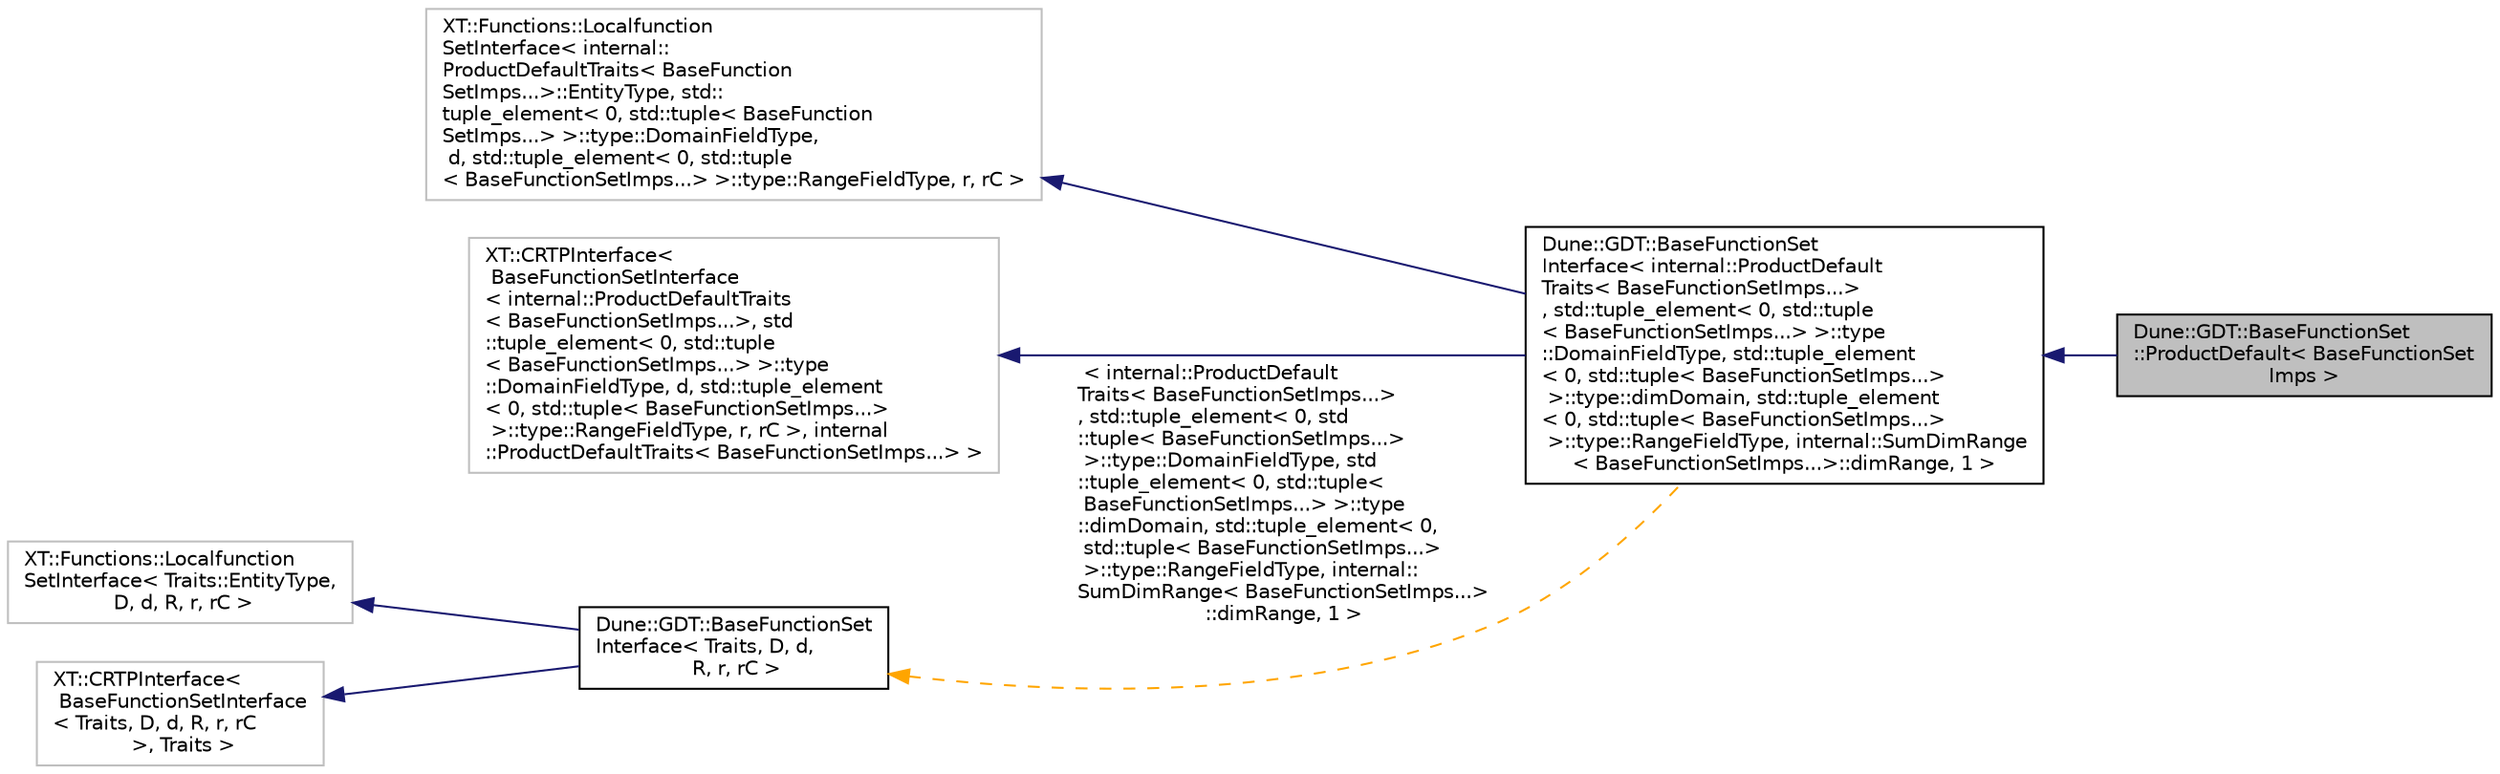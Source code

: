 digraph "Dune::GDT::BaseFunctionSet::ProductDefault&lt; BaseFunctionSetImps &gt;"
{
  edge [fontname="Helvetica",fontsize="10",labelfontname="Helvetica",labelfontsize="10"];
  node [fontname="Helvetica",fontsize="10",shape=record];
  rankdir="LR";
  Node1 [label="Dune::GDT::BaseFunctionSet\l::ProductDefault\< BaseFunctionSet\lImps \>",height=0.2,width=0.4,color="black", fillcolor="grey75", style="filled", fontcolor="black"];
  Node2 -> Node1 [dir="back",color="midnightblue",fontsize="10",style="solid",fontname="Helvetica"];
  Node2 [label="Dune::GDT::BaseFunctionSet\lInterface\< internal::ProductDefault\lTraits\< BaseFunctionSetImps...\>\l, std::tuple_element\< 0, std::tuple\l\< BaseFunctionSetImps...\> \>::type\l::DomainFieldType, std::tuple_element\l\< 0, std::tuple\< BaseFunctionSetImps...\>\l \>::type::dimDomain, std::tuple_element\l\< 0, std::tuple\< BaseFunctionSetImps...\>\l \>::type::RangeFieldType, internal::SumDimRange\l\< BaseFunctionSetImps...\>::dimRange, 1 \>",height=0.2,width=0.4,color="black", fillcolor="white", style="filled",URL="$a00035.html"];
  Node3 -> Node2 [dir="back",color="midnightblue",fontsize="10",style="solid",fontname="Helvetica"];
  Node3 [label="XT::Functions::Localfunction\lSetInterface\< internal::\lProductDefaultTraits\< BaseFunction\lSetImps...\>::EntityType, std::\ltuple_element\< 0, std::tuple\< BaseFunction\lSetImps...\> \>::type::DomainFieldType,\l d, std::tuple_element\< 0, std::tuple\l\< BaseFunctionSetImps...\> \>::type::RangeFieldType, r, rC \>",height=0.2,width=0.4,color="grey75", fillcolor="white", style="filled"];
  Node4 -> Node2 [dir="back",color="midnightblue",fontsize="10",style="solid",fontname="Helvetica"];
  Node4 [label="XT::CRTPInterface\<\l BaseFunctionSetInterface\l\< internal::ProductDefaultTraits\l\< BaseFunctionSetImps...\>, std\l::tuple_element\< 0, std::tuple\l\< BaseFunctionSetImps...\> \>::type\l::DomainFieldType, d, std::tuple_element\l\< 0, std::tuple\< BaseFunctionSetImps...\>\l \>::type::RangeFieldType, r, rC \>, internal\l::ProductDefaultTraits\< BaseFunctionSetImps...\> \>",height=0.2,width=0.4,color="grey75", fillcolor="white", style="filled"];
  Node5 -> Node2 [dir="back",color="orange",fontsize="10",style="dashed",label=" \< internal::ProductDefault\lTraits\< BaseFunctionSetImps...\>\l, std::tuple_element\< 0, std\l::tuple\< BaseFunctionSetImps...\>\l \>::type::DomainFieldType, std\l::tuple_element\< 0, std::tuple\<\l BaseFunctionSetImps...\> \>::type\l::dimDomain, std::tuple_element\< 0,\l std::tuple\< BaseFunctionSetImps...\>\l \>::type::RangeFieldType, internal::\lSumDimRange\< BaseFunctionSetImps...\>\l::dimRange, 1 \>" ,fontname="Helvetica"];
  Node5 [label="Dune::GDT::BaseFunctionSet\lInterface\< Traits, D, d,\l R, r, rC \>",height=0.2,width=0.4,color="black", fillcolor="white", style="filled",URL="$a00035.html",tooltip="The purpose of this interface is just to be used for template matching and to allow for access to the..."];
  Node6 -> Node5 [dir="back",color="midnightblue",fontsize="10",style="solid",fontname="Helvetica"];
  Node6 [label="XT::Functions::Localfunction\lSetInterface\< Traits::EntityType,\l D, d, R, r, rC \>",height=0.2,width=0.4,color="grey75", fillcolor="white", style="filled"];
  Node7 -> Node5 [dir="back",color="midnightblue",fontsize="10",style="solid",fontname="Helvetica"];
  Node7 [label="XT::CRTPInterface\<\l BaseFunctionSetInterface\l\< Traits, D, d, R, r, rC\l \>, Traits \>",height=0.2,width=0.4,color="grey75", fillcolor="white", style="filled"];
}
